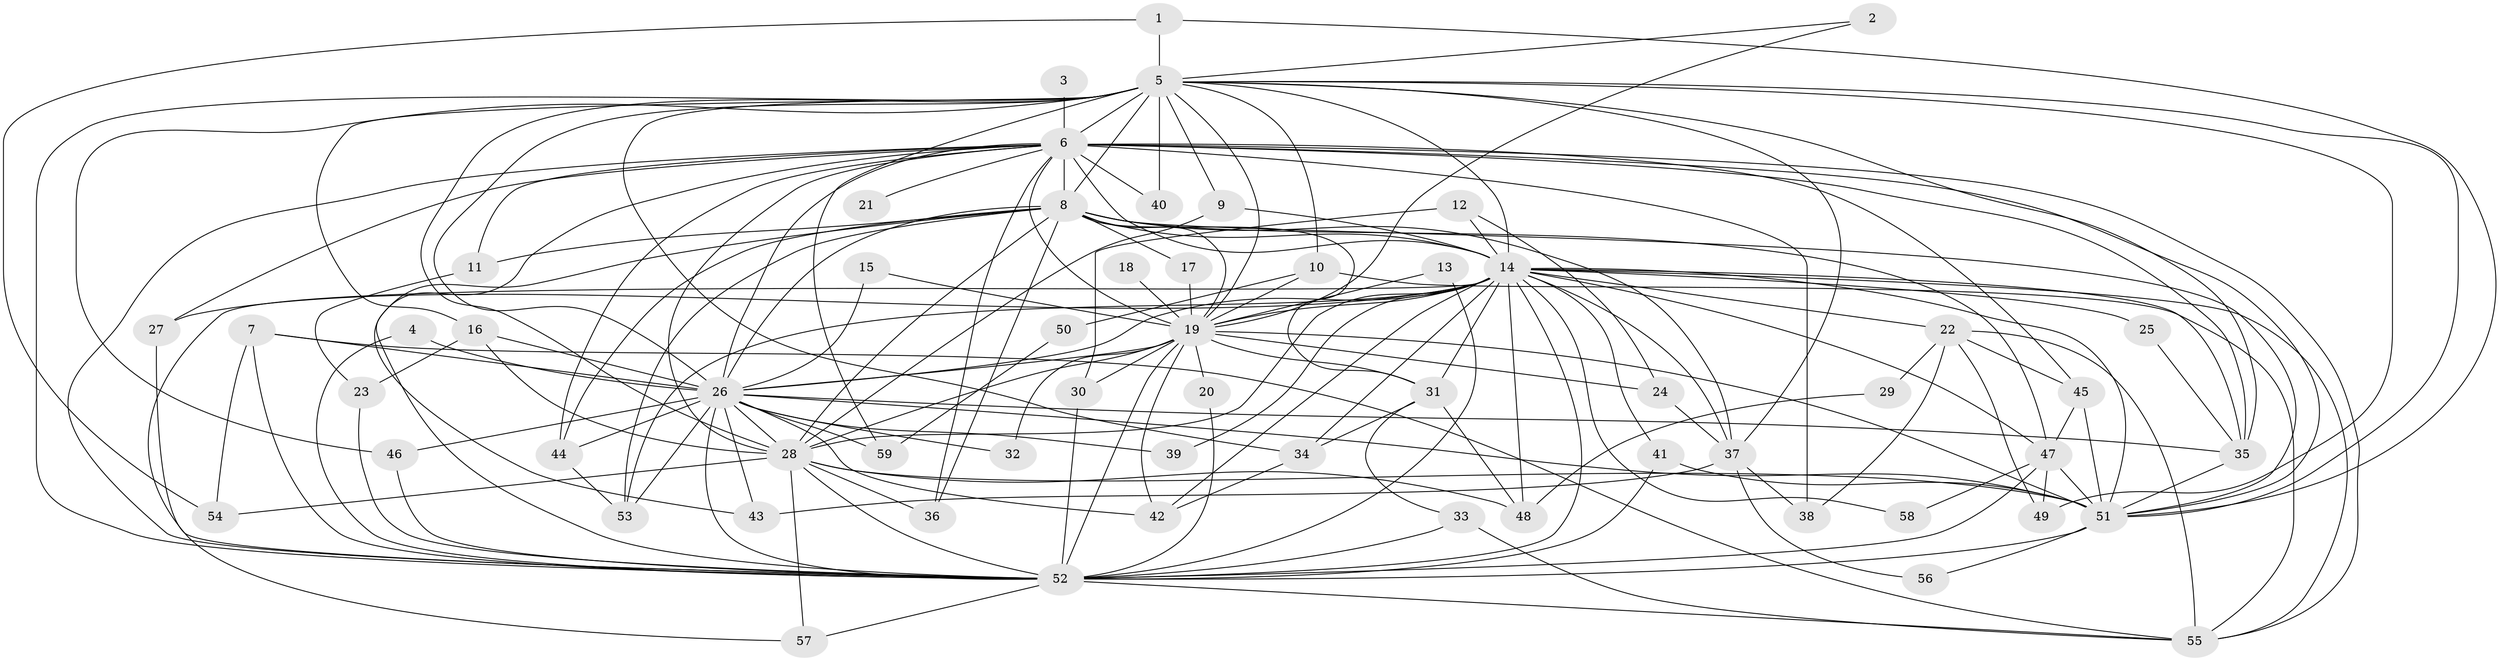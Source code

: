 // original degree distribution, {24: 0.03389830508474576, 18: 0.00847457627118644, 19: 0.00847457627118644, 28: 0.00847457627118644, 27: 0.00847457627118644, 16: 0.00847457627118644, 26: 0.00847457627118644, 3: 0.17796610169491525, 2: 0.576271186440678, 4: 0.09322033898305085, 8: 0.00847457627118644, 5: 0.025423728813559324, 7: 0.01694915254237288, 6: 0.01694915254237288}
// Generated by graph-tools (version 1.1) at 2025/01/03/09/25 03:01:31]
// undirected, 59 vertices, 166 edges
graph export_dot {
graph [start="1"]
  node [color=gray90,style=filled];
  1;
  2;
  3;
  4;
  5;
  6;
  7;
  8;
  9;
  10;
  11;
  12;
  13;
  14;
  15;
  16;
  17;
  18;
  19;
  20;
  21;
  22;
  23;
  24;
  25;
  26;
  27;
  28;
  29;
  30;
  31;
  32;
  33;
  34;
  35;
  36;
  37;
  38;
  39;
  40;
  41;
  42;
  43;
  44;
  45;
  46;
  47;
  48;
  49;
  50;
  51;
  52;
  53;
  54;
  55;
  56;
  57;
  58;
  59;
  1 -- 5 [weight=1.0];
  1 -- 51 [weight=1.0];
  1 -- 54 [weight=1.0];
  2 -- 5 [weight=1.0];
  2 -- 19 [weight=1.0];
  3 -- 6 [weight=1.0];
  4 -- 26 [weight=1.0];
  4 -- 52 [weight=1.0];
  5 -- 6 [weight=1.0];
  5 -- 8 [weight=1.0];
  5 -- 9 [weight=1.0];
  5 -- 10 [weight=1.0];
  5 -- 14 [weight=2.0];
  5 -- 16 [weight=1.0];
  5 -- 19 [weight=1.0];
  5 -- 26 [weight=2.0];
  5 -- 28 [weight=1.0];
  5 -- 34 [weight=1.0];
  5 -- 35 [weight=1.0];
  5 -- 37 [weight=1.0];
  5 -- 40 [weight=1.0];
  5 -- 46 [weight=1.0];
  5 -- 49 [weight=1.0];
  5 -- 51 [weight=2.0];
  5 -- 52 [weight=2.0];
  5 -- 59 [weight=1.0];
  6 -- 8 [weight=2.0];
  6 -- 11 [weight=1.0];
  6 -- 14 [weight=4.0];
  6 -- 19 [weight=1.0];
  6 -- 21 [weight=1.0];
  6 -- 26 [weight=1.0];
  6 -- 27 [weight=1.0];
  6 -- 28 [weight=2.0];
  6 -- 35 [weight=1.0];
  6 -- 36 [weight=1.0];
  6 -- 38 [weight=1.0];
  6 -- 40 [weight=1.0];
  6 -- 43 [weight=1.0];
  6 -- 44 [weight=1.0];
  6 -- 45 [weight=1.0];
  6 -- 51 [weight=1.0];
  6 -- 52 [weight=1.0];
  6 -- 55 [weight=1.0];
  7 -- 26 [weight=1.0];
  7 -- 52 [weight=1.0];
  7 -- 54 [weight=2.0];
  7 -- 55 [weight=1.0];
  8 -- 11 [weight=1.0];
  8 -- 14 [weight=3.0];
  8 -- 17 [weight=1.0];
  8 -- 19 [weight=1.0];
  8 -- 26 [weight=1.0];
  8 -- 28 [weight=1.0];
  8 -- 31 [weight=1.0];
  8 -- 36 [weight=1.0];
  8 -- 37 [weight=1.0];
  8 -- 44 [weight=1.0];
  8 -- 47 [weight=1.0];
  8 -- 51 [weight=1.0];
  8 -- 52 [weight=1.0];
  8 -- 53 [weight=1.0];
  9 -- 14 [weight=1.0];
  9 -- 28 [weight=1.0];
  10 -- 19 [weight=1.0];
  10 -- 50 [weight=1.0];
  10 -- 55 [weight=1.0];
  11 -- 23 [weight=1.0];
  12 -- 14 [weight=1.0];
  12 -- 24 [weight=1.0];
  12 -- 30 [weight=1.0];
  13 -- 19 [weight=1.0];
  13 -- 52 [weight=1.0];
  14 -- 19 [weight=3.0];
  14 -- 22 [weight=1.0];
  14 -- 25 [weight=1.0];
  14 -- 26 [weight=2.0];
  14 -- 27 [weight=1.0];
  14 -- 28 [weight=2.0];
  14 -- 31 [weight=1.0];
  14 -- 34 [weight=1.0];
  14 -- 35 [weight=1.0];
  14 -- 37 [weight=2.0];
  14 -- 39 [weight=1.0];
  14 -- 41 [weight=1.0];
  14 -- 42 [weight=1.0];
  14 -- 47 [weight=1.0];
  14 -- 48 [weight=1.0];
  14 -- 51 [weight=3.0];
  14 -- 52 [weight=2.0];
  14 -- 53 [weight=1.0];
  14 -- 55 [weight=1.0];
  14 -- 57 [weight=1.0];
  14 -- 58 [weight=1.0];
  15 -- 19 [weight=1.0];
  15 -- 26 [weight=1.0];
  16 -- 23 [weight=1.0];
  16 -- 26 [weight=1.0];
  16 -- 28 [weight=1.0];
  17 -- 19 [weight=1.0];
  18 -- 19 [weight=1.0];
  19 -- 20 [weight=1.0];
  19 -- 24 [weight=1.0];
  19 -- 26 [weight=1.0];
  19 -- 28 [weight=1.0];
  19 -- 30 [weight=1.0];
  19 -- 31 [weight=1.0];
  19 -- 32 [weight=1.0];
  19 -- 42 [weight=1.0];
  19 -- 51 [weight=1.0];
  19 -- 52 [weight=2.0];
  20 -- 52 [weight=1.0];
  22 -- 29 [weight=1.0];
  22 -- 38 [weight=1.0];
  22 -- 45 [weight=1.0];
  22 -- 49 [weight=1.0];
  22 -- 55 [weight=1.0];
  23 -- 52 [weight=1.0];
  24 -- 37 [weight=1.0];
  25 -- 35 [weight=1.0];
  26 -- 28 [weight=1.0];
  26 -- 32 [weight=2.0];
  26 -- 35 [weight=1.0];
  26 -- 39 [weight=1.0];
  26 -- 42 [weight=1.0];
  26 -- 43 [weight=1.0];
  26 -- 44 [weight=2.0];
  26 -- 46 [weight=1.0];
  26 -- 51 [weight=2.0];
  26 -- 52 [weight=1.0];
  26 -- 53 [weight=1.0];
  26 -- 59 [weight=3.0];
  27 -- 52 [weight=2.0];
  28 -- 36 [weight=1.0];
  28 -- 48 [weight=1.0];
  28 -- 51 [weight=1.0];
  28 -- 52 [weight=1.0];
  28 -- 54 [weight=1.0];
  28 -- 57 [weight=1.0];
  29 -- 48 [weight=1.0];
  30 -- 52 [weight=2.0];
  31 -- 33 [weight=1.0];
  31 -- 34 [weight=1.0];
  31 -- 48 [weight=1.0];
  33 -- 52 [weight=1.0];
  33 -- 55 [weight=1.0];
  34 -- 42 [weight=1.0];
  35 -- 51 [weight=1.0];
  37 -- 38 [weight=1.0];
  37 -- 43 [weight=1.0];
  37 -- 56 [weight=1.0];
  41 -- 51 [weight=1.0];
  41 -- 52 [weight=1.0];
  44 -- 53 [weight=1.0];
  45 -- 47 [weight=1.0];
  45 -- 51 [weight=1.0];
  46 -- 52 [weight=1.0];
  47 -- 49 [weight=1.0];
  47 -- 51 [weight=1.0];
  47 -- 52 [weight=1.0];
  47 -- 58 [weight=1.0];
  50 -- 59 [weight=1.0];
  51 -- 52 [weight=2.0];
  51 -- 56 [weight=1.0];
  52 -- 55 [weight=1.0];
  52 -- 57 [weight=1.0];
}
